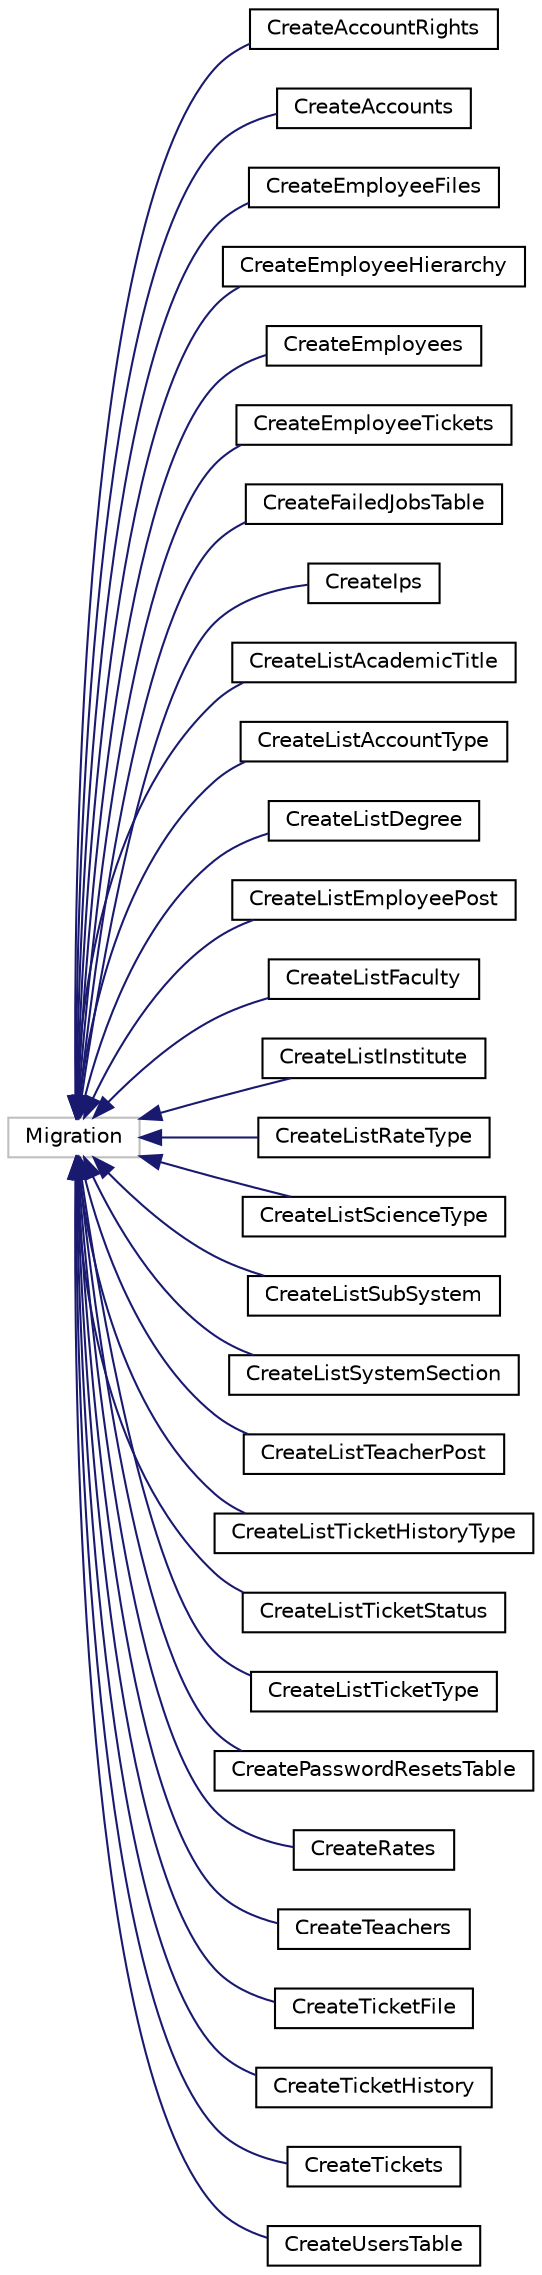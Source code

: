 digraph "Иерархия классов. Графический вид."
{
 // LATEX_PDF_SIZE
  edge [fontname="Helvetica",fontsize="10",labelfontname="Helvetica",labelfontsize="10"];
  node [fontname="Helvetica",fontsize="10",shape=record];
  rankdir="LR";
  Node93 [label="Migration",height=0.2,width=0.4,color="grey75", fillcolor="white", style="filled",tooltip=" "];
  Node93 -> Node0 [dir="back",color="midnightblue",fontsize="10",style="solid",fontname="Helvetica"];
  Node0 [label="CreateAccountRights",height=0.2,width=0.4,color="black", fillcolor="white", style="filled",URL="$class_create_account_rights.html",tooltip=" "];
  Node93 -> Node95 [dir="back",color="midnightblue",fontsize="10",style="solid",fontname="Helvetica"];
  Node95 [label="CreateAccounts",height=0.2,width=0.4,color="black", fillcolor="white", style="filled",URL="$class_create_accounts.html",tooltip=" "];
  Node93 -> Node96 [dir="back",color="midnightblue",fontsize="10",style="solid",fontname="Helvetica"];
  Node96 [label="CreateEmployeeFiles",height=0.2,width=0.4,color="black", fillcolor="white", style="filled",URL="$class_create_employee_files.html",tooltip=" "];
  Node93 -> Node97 [dir="back",color="midnightblue",fontsize="10",style="solid",fontname="Helvetica"];
  Node97 [label="CreateEmployeeHierarchy",height=0.2,width=0.4,color="black", fillcolor="white", style="filled",URL="$class_create_employee_hierarchy.html",tooltip=" "];
  Node93 -> Node98 [dir="back",color="midnightblue",fontsize="10",style="solid",fontname="Helvetica"];
  Node98 [label="CreateEmployees",height=0.2,width=0.4,color="black", fillcolor="white", style="filled",URL="$class_create_employees.html",tooltip=" "];
  Node93 -> Node99 [dir="back",color="midnightblue",fontsize="10",style="solid",fontname="Helvetica"];
  Node99 [label="CreateEmployeeTickets",height=0.2,width=0.4,color="black", fillcolor="white", style="filled",URL="$class_create_employee_tickets.html",tooltip=" "];
  Node93 -> Node100 [dir="back",color="midnightblue",fontsize="10",style="solid",fontname="Helvetica"];
  Node100 [label="CreateFailedJobsTable",height=0.2,width=0.4,color="black", fillcolor="white", style="filled",URL="$class_create_failed_jobs_table.html",tooltip=" "];
  Node93 -> Node101 [dir="back",color="midnightblue",fontsize="10",style="solid",fontname="Helvetica"];
  Node101 [label="CreateIps",height=0.2,width=0.4,color="black", fillcolor="white", style="filled",URL="$class_create_ips.html",tooltip=" "];
  Node93 -> Node102 [dir="back",color="midnightblue",fontsize="10",style="solid",fontname="Helvetica"];
  Node102 [label="CreateListAcademicTitle",height=0.2,width=0.4,color="black", fillcolor="white", style="filled",URL="$class_create_list_academic_title.html",tooltip=" "];
  Node93 -> Node103 [dir="back",color="midnightblue",fontsize="10",style="solid",fontname="Helvetica"];
  Node103 [label="CreateListAccountType",height=0.2,width=0.4,color="black", fillcolor="white", style="filled",URL="$class_create_list_account_type.html",tooltip=" "];
  Node93 -> Node104 [dir="back",color="midnightblue",fontsize="10",style="solid",fontname="Helvetica"];
  Node104 [label="CreateListDegree",height=0.2,width=0.4,color="black", fillcolor="white", style="filled",URL="$class_create_list_degree.html",tooltip=" "];
  Node93 -> Node105 [dir="back",color="midnightblue",fontsize="10",style="solid",fontname="Helvetica"];
  Node105 [label="CreateListEmployeePost",height=0.2,width=0.4,color="black", fillcolor="white", style="filled",URL="$class_create_list_employee_post.html",tooltip=" "];
  Node93 -> Node106 [dir="back",color="midnightblue",fontsize="10",style="solid",fontname="Helvetica"];
  Node106 [label="CreateListFaculty",height=0.2,width=0.4,color="black", fillcolor="white", style="filled",URL="$class_create_list_faculty.html",tooltip=" "];
  Node93 -> Node107 [dir="back",color="midnightblue",fontsize="10",style="solid",fontname="Helvetica"];
  Node107 [label="CreateListInstitute",height=0.2,width=0.4,color="black", fillcolor="white", style="filled",URL="$class_create_list_institute.html",tooltip=" "];
  Node93 -> Node108 [dir="back",color="midnightblue",fontsize="10",style="solid",fontname="Helvetica"];
  Node108 [label="CreateListRateType",height=0.2,width=0.4,color="black", fillcolor="white", style="filled",URL="$class_create_list_rate_type.html",tooltip=" "];
  Node93 -> Node109 [dir="back",color="midnightblue",fontsize="10",style="solid",fontname="Helvetica"];
  Node109 [label="CreateListScienceType",height=0.2,width=0.4,color="black", fillcolor="white", style="filled",URL="$class_create_list_science_type.html",tooltip=" "];
  Node93 -> Node110 [dir="back",color="midnightblue",fontsize="10",style="solid",fontname="Helvetica"];
  Node110 [label="CreateListSubSystem",height=0.2,width=0.4,color="black", fillcolor="white", style="filled",URL="$class_create_list_sub_system.html",tooltip=" "];
  Node93 -> Node111 [dir="back",color="midnightblue",fontsize="10",style="solid",fontname="Helvetica"];
  Node111 [label="CreateListSystemSection",height=0.2,width=0.4,color="black", fillcolor="white", style="filled",URL="$class_create_list_system_section.html",tooltip=" "];
  Node93 -> Node112 [dir="back",color="midnightblue",fontsize="10",style="solid",fontname="Helvetica"];
  Node112 [label="CreateListTeacherPost",height=0.2,width=0.4,color="black", fillcolor="white", style="filled",URL="$class_create_list_teacher_post.html",tooltip=" "];
  Node93 -> Node113 [dir="back",color="midnightblue",fontsize="10",style="solid",fontname="Helvetica"];
  Node113 [label="CreateListTicketHistoryType",height=0.2,width=0.4,color="black", fillcolor="white", style="filled",URL="$class_create_list_ticket_history_type.html",tooltip=" "];
  Node93 -> Node114 [dir="back",color="midnightblue",fontsize="10",style="solid",fontname="Helvetica"];
  Node114 [label="CreateListTicketStatus",height=0.2,width=0.4,color="black", fillcolor="white", style="filled",URL="$class_create_list_ticket_status.html",tooltip=" "];
  Node93 -> Node115 [dir="back",color="midnightblue",fontsize="10",style="solid",fontname="Helvetica"];
  Node115 [label="CreateListTicketType",height=0.2,width=0.4,color="black", fillcolor="white", style="filled",URL="$class_create_list_ticket_type.html",tooltip=" "];
  Node93 -> Node116 [dir="back",color="midnightblue",fontsize="10",style="solid",fontname="Helvetica"];
  Node116 [label="CreatePasswordResetsTable",height=0.2,width=0.4,color="black", fillcolor="white", style="filled",URL="$class_create_password_resets_table.html",tooltip=" "];
  Node93 -> Node117 [dir="back",color="midnightblue",fontsize="10",style="solid",fontname="Helvetica"];
  Node117 [label="CreateRates",height=0.2,width=0.4,color="black", fillcolor="white", style="filled",URL="$class_create_rates.html",tooltip=" "];
  Node93 -> Node118 [dir="back",color="midnightblue",fontsize="10",style="solid",fontname="Helvetica"];
  Node118 [label="CreateTeachers",height=0.2,width=0.4,color="black", fillcolor="white", style="filled",URL="$class_create_teachers.html",tooltip=" "];
  Node93 -> Node119 [dir="back",color="midnightblue",fontsize="10",style="solid",fontname="Helvetica"];
  Node119 [label="CreateTicketFile",height=0.2,width=0.4,color="black", fillcolor="white", style="filled",URL="$class_create_ticket_file.html",tooltip=" "];
  Node93 -> Node120 [dir="back",color="midnightblue",fontsize="10",style="solid",fontname="Helvetica"];
  Node120 [label="CreateTicketHistory",height=0.2,width=0.4,color="black", fillcolor="white", style="filled",URL="$class_create_ticket_history.html",tooltip=" "];
  Node93 -> Node121 [dir="back",color="midnightblue",fontsize="10",style="solid",fontname="Helvetica"];
  Node121 [label="CreateTickets",height=0.2,width=0.4,color="black", fillcolor="white", style="filled",URL="$class_create_tickets.html",tooltip=" "];
  Node93 -> Node122 [dir="back",color="midnightblue",fontsize="10",style="solid",fontname="Helvetica"];
  Node122 [label="CreateUsersTable",height=0.2,width=0.4,color="black", fillcolor="white", style="filled",URL="$class_create_users_table.html",tooltip=" "];
}
